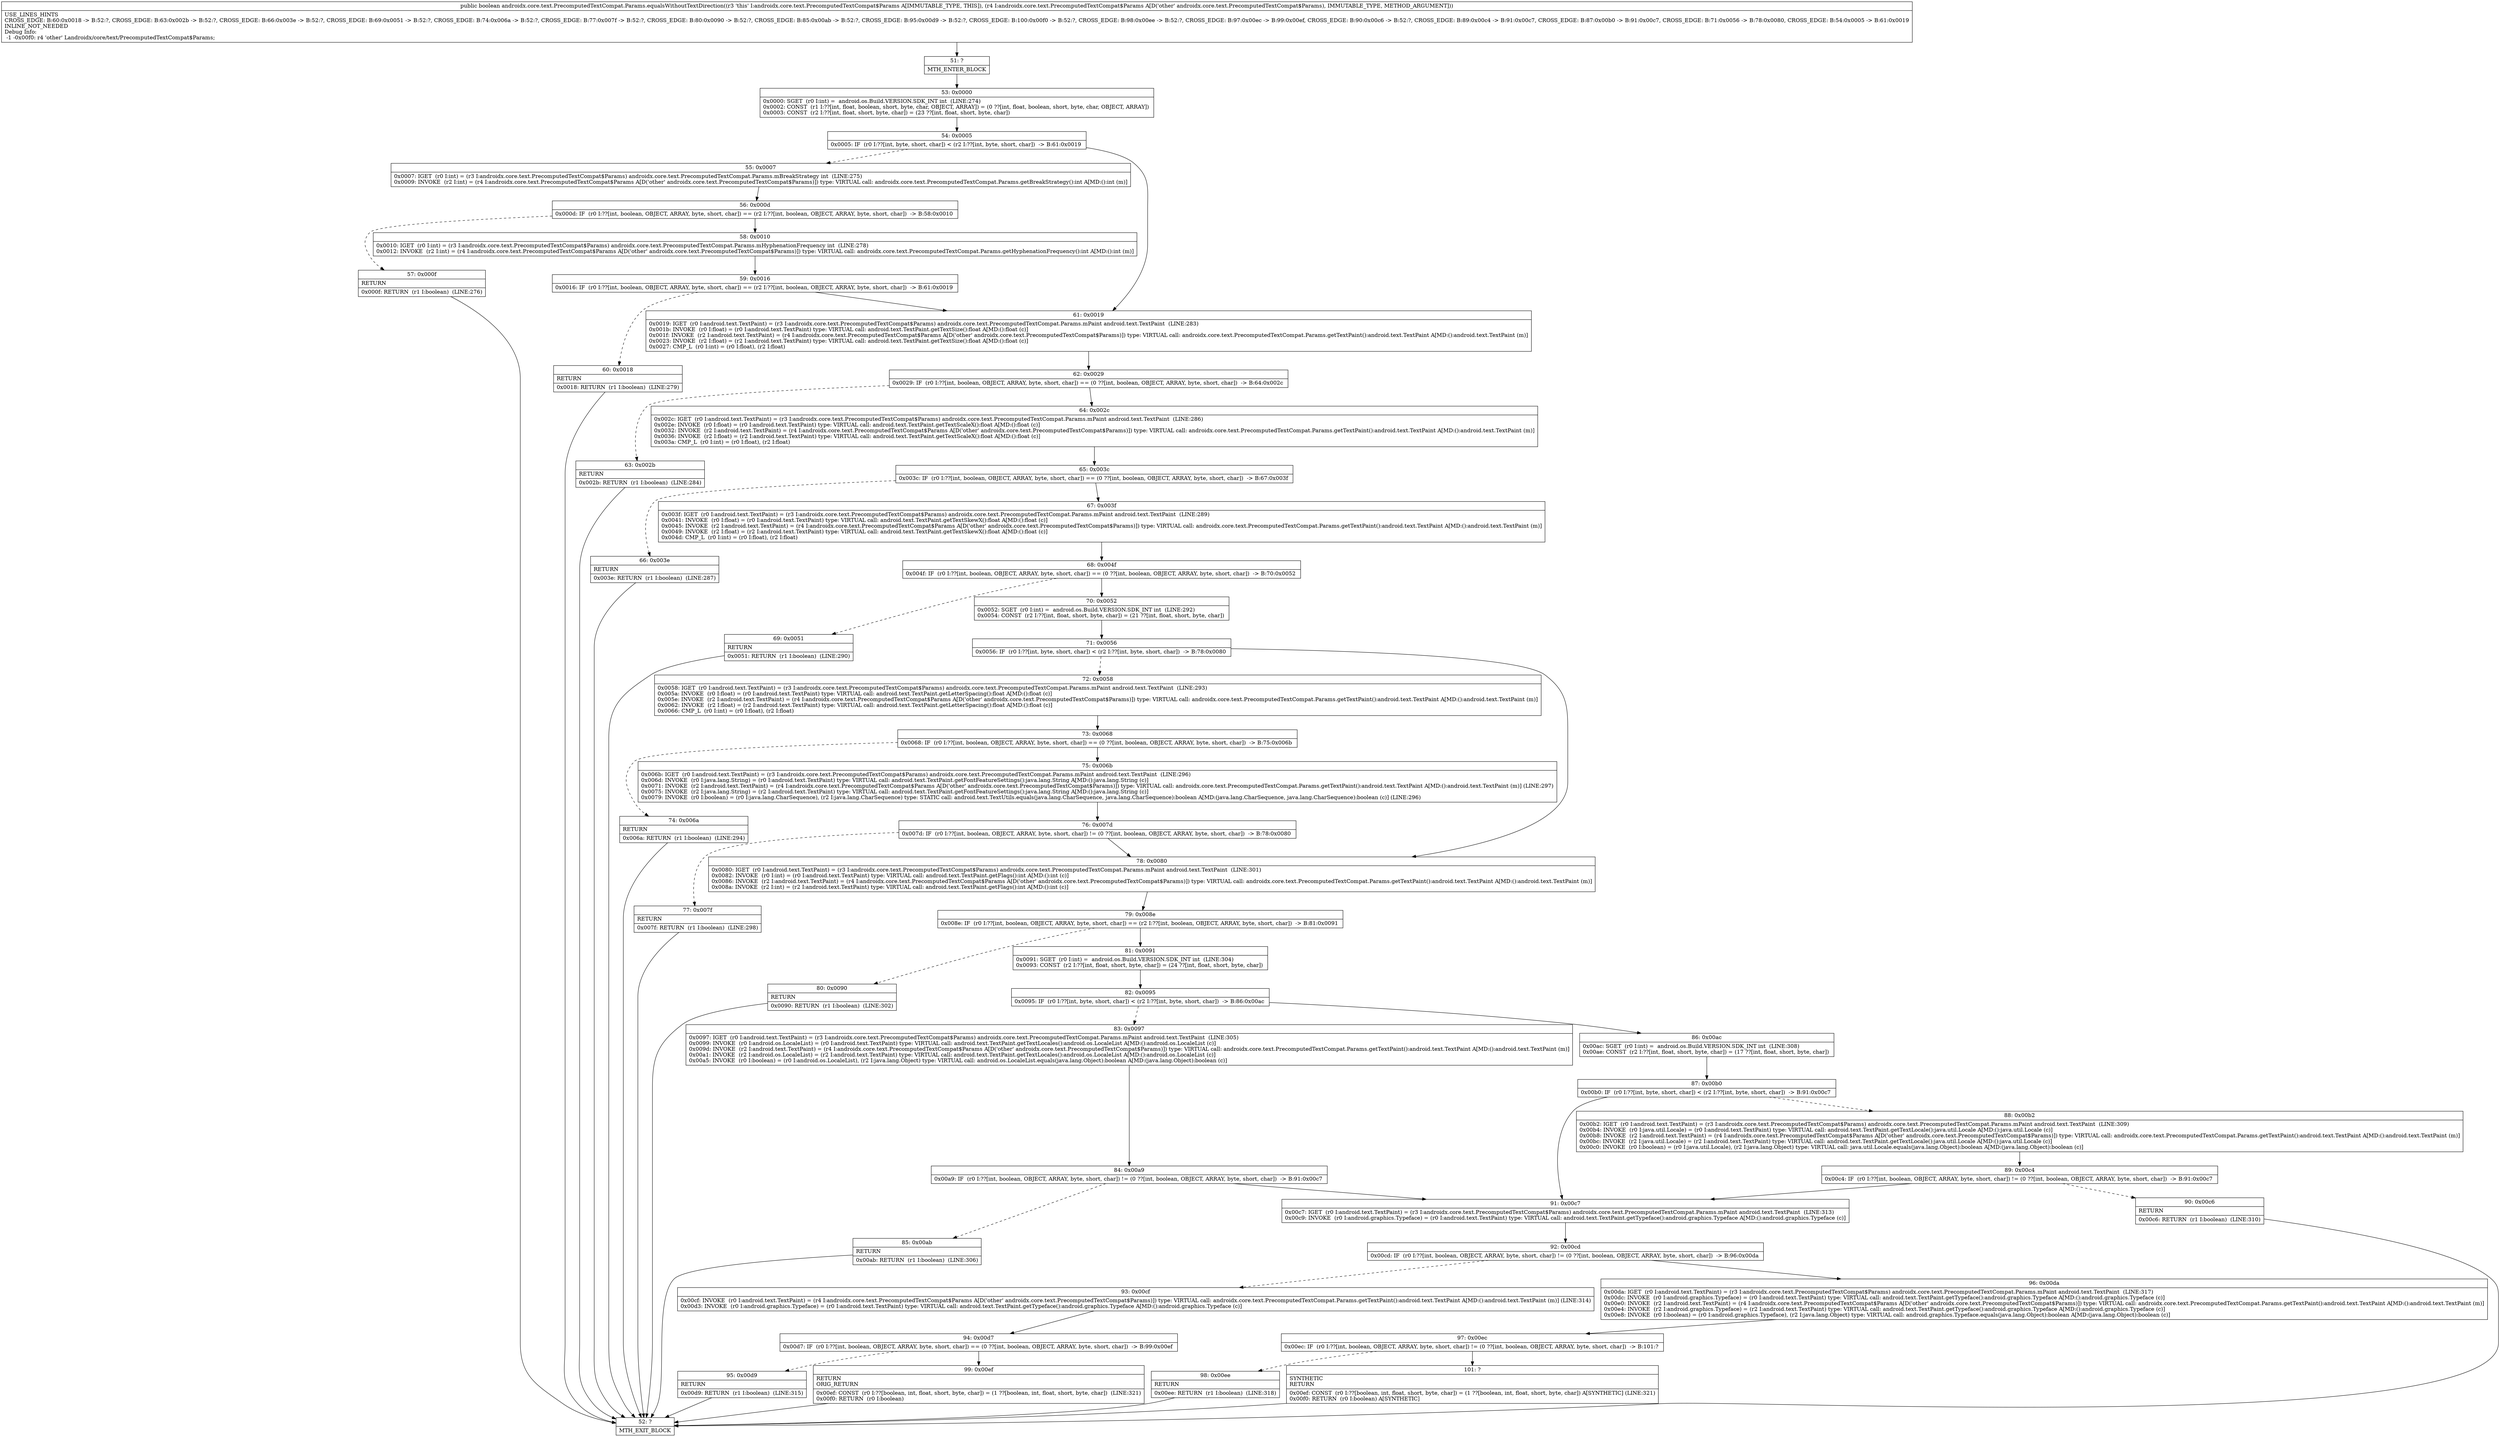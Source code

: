 digraph "CFG forandroidx.core.text.PrecomputedTextCompat.Params.equalsWithoutTextDirection(Landroidx\/core\/text\/PrecomputedTextCompat$Params;)Z" {
Node_51 [shape=record,label="{51\:\ ?|MTH_ENTER_BLOCK\l}"];
Node_53 [shape=record,label="{53\:\ 0x0000|0x0000: SGET  (r0 I:int) =  android.os.Build.VERSION.SDK_INT int  (LINE:274)\l0x0002: CONST  (r1 I:??[int, float, boolean, short, byte, char, OBJECT, ARRAY]) = (0 ??[int, float, boolean, short, byte, char, OBJECT, ARRAY]) \l0x0003: CONST  (r2 I:??[int, float, short, byte, char]) = (23 ??[int, float, short, byte, char]) \l}"];
Node_54 [shape=record,label="{54\:\ 0x0005|0x0005: IF  (r0 I:??[int, byte, short, char]) \< (r2 I:??[int, byte, short, char])  \-\> B:61:0x0019 \l}"];
Node_55 [shape=record,label="{55\:\ 0x0007|0x0007: IGET  (r0 I:int) = (r3 I:androidx.core.text.PrecomputedTextCompat$Params) androidx.core.text.PrecomputedTextCompat.Params.mBreakStrategy int  (LINE:275)\l0x0009: INVOKE  (r2 I:int) = (r4 I:androidx.core.text.PrecomputedTextCompat$Params A[D('other' androidx.core.text.PrecomputedTextCompat$Params)]) type: VIRTUAL call: androidx.core.text.PrecomputedTextCompat.Params.getBreakStrategy():int A[MD:():int (m)]\l}"];
Node_56 [shape=record,label="{56\:\ 0x000d|0x000d: IF  (r0 I:??[int, boolean, OBJECT, ARRAY, byte, short, char]) == (r2 I:??[int, boolean, OBJECT, ARRAY, byte, short, char])  \-\> B:58:0x0010 \l}"];
Node_57 [shape=record,label="{57\:\ 0x000f|RETURN\l|0x000f: RETURN  (r1 I:boolean)  (LINE:276)\l}"];
Node_52 [shape=record,label="{52\:\ ?|MTH_EXIT_BLOCK\l}"];
Node_58 [shape=record,label="{58\:\ 0x0010|0x0010: IGET  (r0 I:int) = (r3 I:androidx.core.text.PrecomputedTextCompat$Params) androidx.core.text.PrecomputedTextCompat.Params.mHyphenationFrequency int  (LINE:278)\l0x0012: INVOKE  (r2 I:int) = (r4 I:androidx.core.text.PrecomputedTextCompat$Params A[D('other' androidx.core.text.PrecomputedTextCompat$Params)]) type: VIRTUAL call: androidx.core.text.PrecomputedTextCompat.Params.getHyphenationFrequency():int A[MD:():int (m)]\l}"];
Node_59 [shape=record,label="{59\:\ 0x0016|0x0016: IF  (r0 I:??[int, boolean, OBJECT, ARRAY, byte, short, char]) == (r2 I:??[int, boolean, OBJECT, ARRAY, byte, short, char])  \-\> B:61:0x0019 \l}"];
Node_60 [shape=record,label="{60\:\ 0x0018|RETURN\l|0x0018: RETURN  (r1 I:boolean)  (LINE:279)\l}"];
Node_61 [shape=record,label="{61\:\ 0x0019|0x0019: IGET  (r0 I:android.text.TextPaint) = (r3 I:androidx.core.text.PrecomputedTextCompat$Params) androidx.core.text.PrecomputedTextCompat.Params.mPaint android.text.TextPaint  (LINE:283)\l0x001b: INVOKE  (r0 I:float) = (r0 I:android.text.TextPaint) type: VIRTUAL call: android.text.TextPaint.getTextSize():float A[MD:():float (c)]\l0x001f: INVOKE  (r2 I:android.text.TextPaint) = (r4 I:androidx.core.text.PrecomputedTextCompat$Params A[D('other' androidx.core.text.PrecomputedTextCompat$Params)]) type: VIRTUAL call: androidx.core.text.PrecomputedTextCompat.Params.getTextPaint():android.text.TextPaint A[MD:():android.text.TextPaint (m)]\l0x0023: INVOKE  (r2 I:float) = (r2 I:android.text.TextPaint) type: VIRTUAL call: android.text.TextPaint.getTextSize():float A[MD:():float (c)]\l0x0027: CMP_L  (r0 I:int) = (r0 I:float), (r2 I:float) \l}"];
Node_62 [shape=record,label="{62\:\ 0x0029|0x0029: IF  (r0 I:??[int, boolean, OBJECT, ARRAY, byte, short, char]) == (0 ??[int, boolean, OBJECT, ARRAY, byte, short, char])  \-\> B:64:0x002c \l}"];
Node_63 [shape=record,label="{63\:\ 0x002b|RETURN\l|0x002b: RETURN  (r1 I:boolean)  (LINE:284)\l}"];
Node_64 [shape=record,label="{64\:\ 0x002c|0x002c: IGET  (r0 I:android.text.TextPaint) = (r3 I:androidx.core.text.PrecomputedTextCompat$Params) androidx.core.text.PrecomputedTextCompat.Params.mPaint android.text.TextPaint  (LINE:286)\l0x002e: INVOKE  (r0 I:float) = (r0 I:android.text.TextPaint) type: VIRTUAL call: android.text.TextPaint.getTextScaleX():float A[MD:():float (c)]\l0x0032: INVOKE  (r2 I:android.text.TextPaint) = (r4 I:androidx.core.text.PrecomputedTextCompat$Params A[D('other' androidx.core.text.PrecomputedTextCompat$Params)]) type: VIRTUAL call: androidx.core.text.PrecomputedTextCompat.Params.getTextPaint():android.text.TextPaint A[MD:():android.text.TextPaint (m)]\l0x0036: INVOKE  (r2 I:float) = (r2 I:android.text.TextPaint) type: VIRTUAL call: android.text.TextPaint.getTextScaleX():float A[MD:():float (c)]\l0x003a: CMP_L  (r0 I:int) = (r0 I:float), (r2 I:float) \l}"];
Node_65 [shape=record,label="{65\:\ 0x003c|0x003c: IF  (r0 I:??[int, boolean, OBJECT, ARRAY, byte, short, char]) == (0 ??[int, boolean, OBJECT, ARRAY, byte, short, char])  \-\> B:67:0x003f \l}"];
Node_66 [shape=record,label="{66\:\ 0x003e|RETURN\l|0x003e: RETURN  (r1 I:boolean)  (LINE:287)\l}"];
Node_67 [shape=record,label="{67\:\ 0x003f|0x003f: IGET  (r0 I:android.text.TextPaint) = (r3 I:androidx.core.text.PrecomputedTextCompat$Params) androidx.core.text.PrecomputedTextCompat.Params.mPaint android.text.TextPaint  (LINE:289)\l0x0041: INVOKE  (r0 I:float) = (r0 I:android.text.TextPaint) type: VIRTUAL call: android.text.TextPaint.getTextSkewX():float A[MD:():float (c)]\l0x0045: INVOKE  (r2 I:android.text.TextPaint) = (r4 I:androidx.core.text.PrecomputedTextCompat$Params A[D('other' androidx.core.text.PrecomputedTextCompat$Params)]) type: VIRTUAL call: androidx.core.text.PrecomputedTextCompat.Params.getTextPaint():android.text.TextPaint A[MD:():android.text.TextPaint (m)]\l0x0049: INVOKE  (r2 I:float) = (r2 I:android.text.TextPaint) type: VIRTUAL call: android.text.TextPaint.getTextSkewX():float A[MD:():float (c)]\l0x004d: CMP_L  (r0 I:int) = (r0 I:float), (r2 I:float) \l}"];
Node_68 [shape=record,label="{68\:\ 0x004f|0x004f: IF  (r0 I:??[int, boolean, OBJECT, ARRAY, byte, short, char]) == (0 ??[int, boolean, OBJECT, ARRAY, byte, short, char])  \-\> B:70:0x0052 \l}"];
Node_69 [shape=record,label="{69\:\ 0x0051|RETURN\l|0x0051: RETURN  (r1 I:boolean)  (LINE:290)\l}"];
Node_70 [shape=record,label="{70\:\ 0x0052|0x0052: SGET  (r0 I:int) =  android.os.Build.VERSION.SDK_INT int  (LINE:292)\l0x0054: CONST  (r2 I:??[int, float, short, byte, char]) = (21 ??[int, float, short, byte, char]) \l}"];
Node_71 [shape=record,label="{71\:\ 0x0056|0x0056: IF  (r0 I:??[int, byte, short, char]) \< (r2 I:??[int, byte, short, char])  \-\> B:78:0x0080 \l}"];
Node_72 [shape=record,label="{72\:\ 0x0058|0x0058: IGET  (r0 I:android.text.TextPaint) = (r3 I:androidx.core.text.PrecomputedTextCompat$Params) androidx.core.text.PrecomputedTextCompat.Params.mPaint android.text.TextPaint  (LINE:293)\l0x005a: INVOKE  (r0 I:float) = (r0 I:android.text.TextPaint) type: VIRTUAL call: android.text.TextPaint.getLetterSpacing():float A[MD:():float (c)]\l0x005e: INVOKE  (r2 I:android.text.TextPaint) = (r4 I:androidx.core.text.PrecomputedTextCompat$Params A[D('other' androidx.core.text.PrecomputedTextCompat$Params)]) type: VIRTUAL call: androidx.core.text.PrecomputedTextCompat.Params.getTextPaint():android.text.TextPaint A[MD:():android.text.TextPaint (m)]\l0x0062: INVOKE  (r2 I:float) = (r2 I:android.text.TextPaint) type: VIRTUAL call: android.text.TextPaint.getLetterSpacing():float A[MD:():float (c)]\l0x0066: CMP_L  (r0 I:int) = (r0 I:float), (r2 I:float) \l}"];
Node_73 [shape=record,label="{73\:\ 0x0068|0x0068: IF  (r0 I:??[int, boolean, OBJECT, ARRAY, byte, short, char]) == (0 ??[int, boolean, OBJECT, ARRAY, byte, short, char])  \-\> B:75:0x006b \l}"];
Node_74 [shape=record,label="{74\:\ 0x006a|RETURN\l|0x006a: RETURN  (r1 I:boolean)  (LINE:294)\l}"];
Node_75 [shape=record,label="{75\:\ 0x006b|0x006b: IGET  (r0 I:android.text.TextPaint) = (r3 I:androidx.core.text.PrecomputedTextCompat$Params) androidx.core.text.PrecomputedTextCompat.Params.mPaint android.text.TextPaint  (LINE:296)\l0x006d: INVOKE  (r0 I:java.lang.String) = (r0 I:android.text.TextPaint) type: VIRTUAL call: android.text.TextPaint.getFontFeatureSettings():java.lang.String A[MD:():java.lang.String (c)]\l0x0071: INVOKE  (r2 I:android.text.TextPaint) = (r4 I:androidx.core.text.PrecomputedTextCompat$Params A[D('other' androidx.core.text.PrecomputedTextCompat$Params)]) type: VIRTUAL call: androidx.core.text.PrecomputedTextCompat.Params.getTextPaint():android.text.TextPaint A[MD:():android.text.TextPaint (m)] (LINE:297)\l0x0075: INVOKE  (r2 I:java.lang.String) = (r2 I:android.text.TextPaint) type: VIRTUAL call: android.text.TextPaint.getFontFeatureSettings():java.lang.String A[MD:():java.lang.String (c)]\l0x0079: INVOKE  (r0 I:boolean) = (r0 I:java.lang.CharSequence), (r2 I:java.lang.CharSequence) type: STATIC call: android.text.TextUtils.equals(java.lang.CharSequence, java.lang.CharSequence):boolean A[MD:(java.lang.CharSequence, java.lang.CharSequence):boolean (c)] (LINE:296)\l}"];
Node_76 [shape=record,label="{76\:\ 0x007d|0x007d: IF  (r0 I:??[int, boolean, OBJECT, ARRAY, byte, short, char]) != (0 ??[int, boolean, OBJECT, ARRAY, byte, short, char])  \-\> B:78:0x0080 \l}"];
Node_77 [shape=record,label="{77\:\ 0x007f|RETURN\l|0x007f: RETURN  (r1 I:boolean)  (LINE:298)\l}"];
Node_78 [shape=record,label="{78\:\ 0x0080|0x0080: IGET  (r0 I:android.text.TextPaint) = (r3 I:androidx.core.text.PrecomputedTextCompat$Params) androidx.core.text.PrecomputedTextCompat.Params.mPaint android.text.TextPaint  (LINE:301)\l0x0082: INVOKE  (r0 I:int) = (r0 I:android.text.TextPaint) type: VIRTUAL call: android.text.TextPaint.getFlags():int A[MD:():int (c)]\l0x0086: INVOKE  (r2 I:android.text.TextPaint) = (r4 I:androidx.core.text.PrecomputedTextCompat$Params A[D('other' androidx.core.text.PrecomputedTextCompat$Params)]) type: VIRTUAL call: androidx.core.text.PrecomputedTextCompat.Params.getTextPaint():android.text.TextPaint A[MD:():android.text.TextPaint (m)]\l0x008a: INVOKE  (r2 I:int) = (r2 I:android.text.TextPaint) type: VIRTUAL call: android.text.TextPaint.getFlags():int A[MD:():int (c)]\l}"];
Node_79 [shape=record,label="{79\:\ 0x008e|0x008e: IF  (r0 I:??[int, boolean, OBJECT, ARRAY, byte, short, char]) == (r2 I:??[int, boolean, OBJECT, ARRAY, byte, short, char])  \-\> B:81:0x0091 \l}"];
Node_80 [shape=record,label="{80\:\ 0x0090|RETURN\l|0x0090: RETURN  (r1 I:boolean)  (LINE:302)\l}"];
Node_81 [shape=record,label="{81\:\ 0x0091|0x0091: SGET  (r0 I:int) =  android.os.Build.VERSION.SDK_INT int  (LINE:304)\l0x0093: CONST  (r2 I:??[int, float, short, byte, char]) = (24 ??[int, float, short, byte, char]) \l}"];
Node_82 [shape=record,label="{82\:\ 0x0095|0x0095: IF  (r0 I:??[int, byte, short, char]) \< (r2 I:??[int, byte, short, char])  \-\> B:86:0x00ac \l}"];
Node_83 [shape=record,label="{83\:\ 0x0097|0x0097: IGET  (r0 I:android.text.TextPaint) = (r3 I:androidx.core.text.PrecomputedTextCompat$Params) androidx.core.text.PrecomputedTextCompat.Params.mPaint android.text.TextPaint  (LINE:305)\l0x0099: INVOKE  (r0 I:android.os.LocaleList) = (r0 I:android.text.TextPaint) type: VIRTUAL call: android.text.TextPaint.getTextLocales():android.os.LocaleList A[MD:():android.os.LocaleList (c)]\l0x009d: INVOKE  (r2 I:android.text.TextPaint) = (r4 I:androidx.core.text.PrecomputedTextCompat$Params A[D('other' androidx.core.text.PrecomputedTextCompat$Params)]) type: VIRTUAL call: androidx.core.text.PrecomputedTextCompat.Params.getTextPaint():android.text.TextPaint A[MD:():android.text.TextPaint (m)]\l0x00a1: INVOKE  (r2 I:android.os.LocaleList) = (r2 I:android.text.TextPaint) type: VIRTUAL call: android.text.TextPaint.getTextLocales():android.os.LocaleList A[MD:():android.os.LocaleList (c)]\l0x00a5: INVOKE  (r0 I:boolean) = (r0 I:android.os.LocaleList), (r2 I:java.lang.Object) type: VIRTUAL call: android.os.LocaleList.equals(java.lang.Object):boolean A[MD:(java.lang.Object):boolean (c)]\l}"];
Node_84 [shape=record,label="{84\:\ 0x00a9|0x00a9: IF  (r0 I:??[int, boolean, OBJECT, ARRAY, byte, short, char]) != (0 ??[int, boolean, OBJECT, ARRAY, byte, short, char])  \-\> B:91:0x00c7 \l}"];
Node_85 [shape=record,label="{85\:\ 0x00ab|RETURN\l|0x00ab: RETURN  (r1 I:boolean)  (LINE:306)\l}"];
Node_91 [shape=record,label="{91\:\ 0x00c7|0x00c7: IGET  (r0 I:android.text.TextPaint) = (r3 I:androidx.core.text.PrecomputedTextCompat$Params) androidx.core.text.PrecomputedTextCompat.Params.mPaint android.text.TextPaint  (LINE:313)\l0x00c9: INVOKE  (r0 I:android.graphics.Typeface) = (r0 I:android.text.TextPaint) type: VIRTUAL call: android.text.TextPaint.getTypeface():android.graphics.Typeface A[MD:():android.graphics.Typeface (c)]\l}"];
Node_92 [shape=record,label="{92\:\ 0x00cd|0x00cd: IF  (r0 I:??[int, boolean, OBJECT, ARRAY, byte, short, char]) != (0 ??[int, boolean, OBJECT, ARRAY, byte, short, char])  \-\> B:96:0x00da \l}"];
Node_93 [shape=record,label="{93\:\ 0x00cf|0x00cf: INVOKE  (r0 I:android.text.TextPaint) = (r4 I:androidx.core.text.PrecomputedTextCompat$Params A[D('other' androidx.core.text.PrecomputedTextCompat$Params)]) type: VIRTUAL call: androidx.core.text.PrecomputedTextCompat.Params.getTextPaint():android.text.TextPaint A[MD:():android.text.TextPaint (m)] (LINE:314)\l0x00d3: INVOKE  (r0 I:android.graphics.Typeface) = (r0 I:android.text.TextPaint) type: VIRTUAL call: android.text.TextPaint.getTypeface():android.graphics.Typeface A[MD:():android.graphics.Typeface (c)]\l}"];
Node_94 [shape=record,label="{94\:\ 0x00d7|0x00d7: IF  (r0 I:??[int, boolean, OBJECT, ARRAY, byte, short, char]) == (0 ??[int, boolean, OBJECT, ARRAY, byte, short, char])  \-\> B:99:0x00ef \l}"];
Node_95 [shape=record,label="{95\:\ 0x00d9|RETURN\l|0x00d9: RETURN  (r1 I:boolean)  (LINE:315)\l}"];
Node_99 [shape=record,label="{99\:\ 0x00ef|RETURN\lORIG_RETURN\l|0x00ef: CONST  (r0 I:??[boolean, int, float, short, byte, char]) = (1 ??[boolean, int, float, short, byte, char])  (LINE:321)\l0x00f0: RETURN  (r0 I:boolean) \l}"];
Node_96 [shape=record,label="{96\:\ 0x00da|0x00da: IGET  (r0 I:android.text.TextPaint) = (r3 I:androidx.core.text.PrecomputedTextCompat$Params) androidx.core.text.PrecomputedTextCompat.Params.mPaint android.text.TextPaint  (LINE:317)\l0x00dc: INVOKE  (r0 I:android.graphics.Typeface) = (r0 I:android.text.TextPaint) type: VIRTUAL call: android.text.TextPaint.getTypeface():android.graphics.Typeface A[MD:():android.graphics.Typeface (c)]\l0x00e0: INVOKE  (r2 I:android.text.TextPaint) = (r4 I:androidx.core.text.PrecomputedTextCompat$Params A[D('other' androidx.core.text.PrecomputedTextCompat$Params)]) type: VIRTUAL call: androidx.core.text.PrecomputedTextCompat.Params.getTextPaint():android.text.TextPaint A[MD:():android.text.TextPaint (m)]\l0x00e4: INVOKE  (r2 I:android.graphics.Typeface) = (r2 I:android.text.TextPaint) type: VIRTUAL call: android.text.TextPaint.getTypeface():android.graphics.Typeface A[MD:():android.graphics.Typeface (c)]\l0x00e8: INVOKE  (r0 I:boolean) = (r0 I:android.graphics.Typeface), (r2 I:java.lang.Object) type: VIRTUAL call: android.graphics.Typeface.equals(java.lang.Object):boolean A[MD:(java.lang.Object):boolean (c)]\l}"];
Node_97 [shape=record,label="{97\:\ 0x00ec|0x00ec: IF  (r0 I:??[int, boolean, OBJECT, ARRAY, byte, short, char]) != (0 ??[int, boolean, OBJECT, ARRAY, byte, short, char])  \-\> B:101:? \l}"];
Node_98 [shape=record,label="{98\:\ 0x00ee|RETURN\l|0x00ee: RETURN  (r1 I:boolean)  (LINE:318)\l}"];
Node_101 [shape=record,label="{101\:\ ?|SYNTHETIC\lRETURN\l|0x00ef: CONST  (r0 I:??[boolean, int, float, short, byte, char]) = (1 ??[boolean, int, float, short, byte, char]) A[SYNTHETIC] (LINE:321)\l0x00f0: RETURN  (r0 I:boolean) A[SYNTHETIC]\l}"];
Node_86 [shape=record,label="{86\:\ 0x00ac|0x00ac: SGET  (r0 I:int) =  android.os.Build.VERSION.SDK_INT int  (LINE:308)\l0x00ae: CONST  (r2 I:??[int, float, short, byte, char]) = (17 ??[int, float, short, byte, char]) \l}"];
Node_87 [shape=record,label="{87\:\ 0x00b0|0x00b0: IF  (r0 I:??[int, byte, short, char]) \< (r2 I:??[int, byte, short, char])  \-\> B:91:0x00c7 \l}"];
Node_88 [shape=record,label="{88\:\ 0x00b2|0x00b2: IGET  (r0 I:android.text.TextPaint) = (r3 I:androidx.core.text.PrecomputedTextCompat$Params) androidx.core.text.PrecomputedTextCompat.Params.mPaint android.text.TextPaint  (LINE:309)\l0x00b4: INVOKE  (r0 I:java.util.Locale) = (r0 I:android.text.TextPaint) type: VIRTUAL call: android.text.TextPaint.getTextLocale():java.util.Locale A[MD:():java.util.Locale (c)]\l0x00b8: INVOKE  (r2 I:android.text.TextPaint) = (r4 I:androidx.core.text.PrecomputedTextCompat$Params A[D('other' androidx.core.text.PrecomputedTextCompat$Params)]) type: VIRTUAL call: androidx.core.text.PrecomputedTextCompat.Params.getTextPaint():android.text.TextPaint A[MD:():android.text.TextPaint (m)]\l0x00bc: INVOKE  (r2 I:java.util.Locale) = (r2 I:android.text.TextPaint) type: VIRTUAL call: android.text.TextPaint.getTextLocale():java.util.Locale A[MD:():java.util.Locale (c)]\l0x00c0: INVOKE  (r0 I:boolean) = (r0 I:java.util.Locale), (r2 I:java.lang.Object) type: VIRTUAL call: java.util.Locale.equals(java.lang.Object):boolean A[MD:(java.lang.Object):boolean (c)]\l}"];
Node_89 [shape=record,label="{89\:\ 0x00c4|0x00c4: IF  (r0 I:??[int, boolean, OBJECT, ARRAY, byte, short, char]) != (0 ??[int, boolean, OBJECT, ARRAY, byte, short, char])  \-\> B:91:0x00c7 \l}"];
Node_90 [shape=record,label="{90\:\ 0x00c6|RETURN\l|0x00c6: RETURN  (r1 I:boolean)  (LINE:310)\l}"];
MethodNode[shape=record,label="{public boolean androidx.core.text.PrecomputedTextCompat.Params.equalsWithoutTextDirection((r3 'this' I:androidx.core.text.PrecomputedTextCompat$Params A[IMMUTABLE_TYPE, THIS]), (r4 I:androidx.core.text.PrecomputedTextCompat$Params A[D('other' androidx.core.text.PrecomputedTextCompat$Params), IMMUTABLE_TYPE, METHOD_ARGUMENT]))  | USE_LINES_HINTS\lCROSS_EDGE: B:60:0x0018 \-\> B:52:?, CROSS_EDGE: B:63:0x002b \-\> B:52:?, CROSS_EDGE: B:66:0x003e \-\> B:52:?, CROSS_EDGE: B:69:0x0051 \-\> B:52:?, CROSS_EDGE: B:74:0x006a \-\> B:52:?, CROSS_EDGE: B:77:0x007f \-\> B:52:?, CROSS_EDGE: B:80:0x0090 \-\> B:52:?, CROSS_EDGE: B:85:0x00ab \-\> B:52:?, CROSS_EDGE: B:95:0x00d9 \-\> B:52:?, CROSS_EDGE: B:100:0x00f0 \-\> B:52:?, CROSS_EDGE: B:98:0x00ee \-\> B:52:?, CROSS_EDGE: B:97:0x00ec \-\> B:99:0x00ef, CROSS_EDGE: B:90:0x00c6 \-\> B:52:?, CROSS_EDGE: B:89:0x00c4 \-\> B:91:0x00c7, CROSS_EDGE: B:87:0x00b0 \-\> B:91:0x00c7, CROSS_EDGE: B:71:0x0056 \-\> B:78:0x0080, CROSS_EDGE: B:54:0x0005 \-\> B:61:0x0019\lINLINE_NOT_NEEDED\lDebug Info:\l  \-1 \-0x00f0: r4 'other' Landroidx\/core\/text\/PrecomputedTextCompat$Params;\l}"];
MethodNode -> Node_51;Node_51 -> Node_53;
Node_53 -> Node_54;
Node_54 -> Node_55[style=dashed];
Node_54 -> Node_61;
Node_55 -> Node_56;
Node_56 -> Node_57[style=dashed];
Node_56 -> Node_58;
Node_57 -> Node_52;
Node_58 -> Node_59;
Node_59 -> Node_60[style=dashed];
Node_59 -> Node_61;
Node_60 -> Node_52;
Node_61 -> Node_62;
Node_62 -> Node_63[style=dashed];
Node_62 -> Node_64;
Node_63 -> Node_52;
Node_64 -> Node_65;
Node_65 -> Node_66[style=dashed];
Node_65 -> Node_67;
Node_66 -> Node_52;
Node_67 -> Node_68;
Node_68 -> Node_69[style=dashed];
Node_68 -> Node_70;
Node_69 -> Node_52;
Node_70 -> Node_71;
Node_71 -> Node_72[style=dashed];
Node_71 -> Node_78;
Node_72 -> Node_73;
Node_73 -> Node_74[style=dashed];
Node_73 -> Node_75;
Node_74 -> Node_52;
Node_75 -> Node_76;
Node_76 -> Node_77[style=dashed];
Node_76 -> Node_78;
Node_77 -> Node_52;
Node_78 -> Node_79;
Node_79 -> Node_80[style=dashed];
Node_79 -> Node_81;
Node_80 -> Node_52;
Node_81 -> Node_82;
Node_82 -> Node_83[style=dashed];
Node_82 -> Node_86;
Node_83 -> Node_84;
Node_84 -> Node_85[style=dashed];
Node_84 -> Node_91;
Node_85 -> Node_52;
Node_91 -> Node_92;
Node_92 -> Node_93[style=dashed];
Node_92 -> Node_96;
Node_93 -> Node_94;
Node_94 -> Node_95[style=dashed];
Node_94 -> Node_99;
Node_95 -> Node_52;
Node_99 -> Node_52;
Node_96 -> Node_97;
Node_97 -> Node_98[style=dashed];
Node_97 -> Node_101;
Node_98 -> Node_52;
Node_101 -> Node_52;
Node_86 -> Node_87;
Node_87 -> Node_88[style=dashed];
Node_87 -> Node_91;
Node_88 -> Node_89;
Node_89 -> Node_90[style=dashed];
Node_89 -> Node_91;
Node_90 -> Node_52;
}


